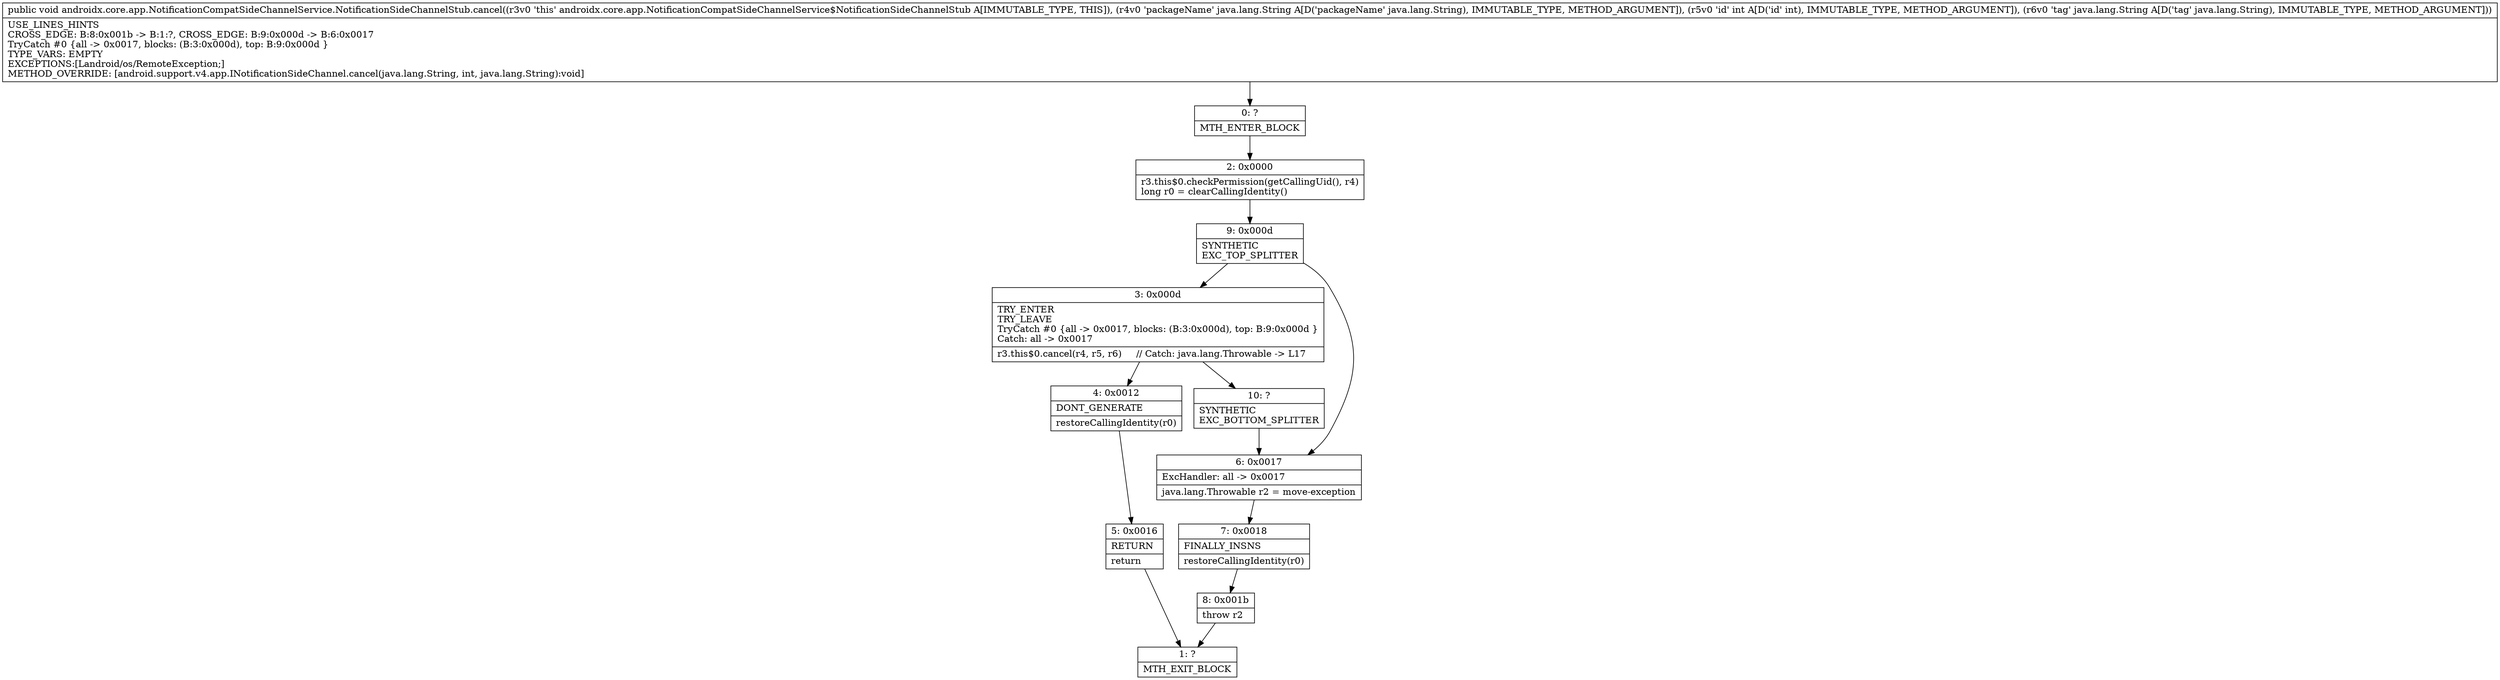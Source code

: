digraph "CFG forandroidx.core.app.NotificationCompatSideChannelService.NotificationSideChannelStub.cancel(Ljava\/lang\/String;ILjava\/lang\/String;)V" {
Node_0 [shape=record,label="{0\:\ ?|MTH_ENTER_BLOCK\l}"];
Node_2 [shape=record,label="{2\:\ 0x0000|r3.this$0.checkPermission(getCallingUid(), r4)\llong r0 = clearCallingIdentity()\l}"];
Node_9 [shape=record,label="{9\:\ 0x000d|SYNTHETIC\lEXC_TOP_SPLITTER\l}"];
Node_3 [shape=record,label="{3\:\ 0x000d|TRY_ENTER\lTRY_LEAVE\lTryCatch #0 \{all \-\> 0x0017, blocks: (B:3:0x000d), top: B:9:0x000d \}\lCatch: all \-\> 0x0017\l|r3.this$0.cancel(r4, r5, r6)     \/\/ Catch: java.lang.Throwable \-\> L17\l}"];
Node_4 [shape=record,label="{4\:\ 0x0012|DONT_GENERATE\l|restoreCallingIdentity(r0)\l}"];
Node_5 [shape=record,label="{5\:\ 0x0016|RETURN\l|return\l}"];
Node_1 [shape=record,label="{1\:\ ?|MTH_EXIT_BLOCK\l}"];
Node_10 [shape=record,label="{10\:\ ?|SYNTHETIC\lEXC_BOTTOM_SPLITTER\l}"];
Node_6 [shape=record,label="{6\:\ 0x0017|ExcHandler: all \-\> 0x0017\l|java.lang.Throwable r2 = move\-exception\l}"];
Node_7 [shape=record,label="{7\:\ 0x0018|FINALLY_INSNS\l|restoreCallingIdentity(r0)\l}"];
Node_8 [shape=record,label="{8\:\ 0x001b|throw r2\l}"];
MethodNode[shape=record,label="{public void androidx.core.app.NotificationCompatSideChannelService.NotificationSideChannelStub.cancel((r3v0 'this' androidx.core.app.NotificationCompatSideChannelService$NotificationSideChannelStub A[IMMUTABLE_TYPE, THIS]), (r4v0 'packageName' java.lang.String A[D('packageName' java.lang.String), IMMUTABLE_TYPE, METHOD_ARGUMENT]), (r5v0 'id' int A[D('id' int), IMMUTABLE_TYPE, METHOD_ARGUMENT]), (r6v0 'tag' java.lang.String A[D('tag' java.lang.String), IMMUTABLE_TYPE, METHOD_ARGUMENT]))  | USE_LINES_HINTS\lCROSS_EDGE: B:8:0x001b \-\> B:1:?, CROSS_EDGE: B:9:0x000d \-\> B:6:0x0017\lTryCatch #0 \{all \-\> 0x0017, blocks: (B:3:0x000d), top: B:9:0x000d \}\lTYPE_VARS: EMPTY\lEXCEPTIONS:[Landroid\/os\/RemoteException;]\lMETHOD_OVERRIDE: [android.support.v4.app.INotificationSideChannel.cancel(java.lang.String, int, java.lang.String):void]\l}"];
MethodNode -> Node_0;Node_0 -> Node_2;
Node_2 -> Node_9;
Node_9 -> Node_3;
Node_9 -> Node_6;
Node_3 -> Node_4;
Node_3 -> Node_10;
Node_4 -> Node_5;
Node_5 -> Node_1;
Node_10 -> Node_6;
Node_6 -> Node_7;
Node_7 -> Node_8;
Node_8 -> Node_1;
}

